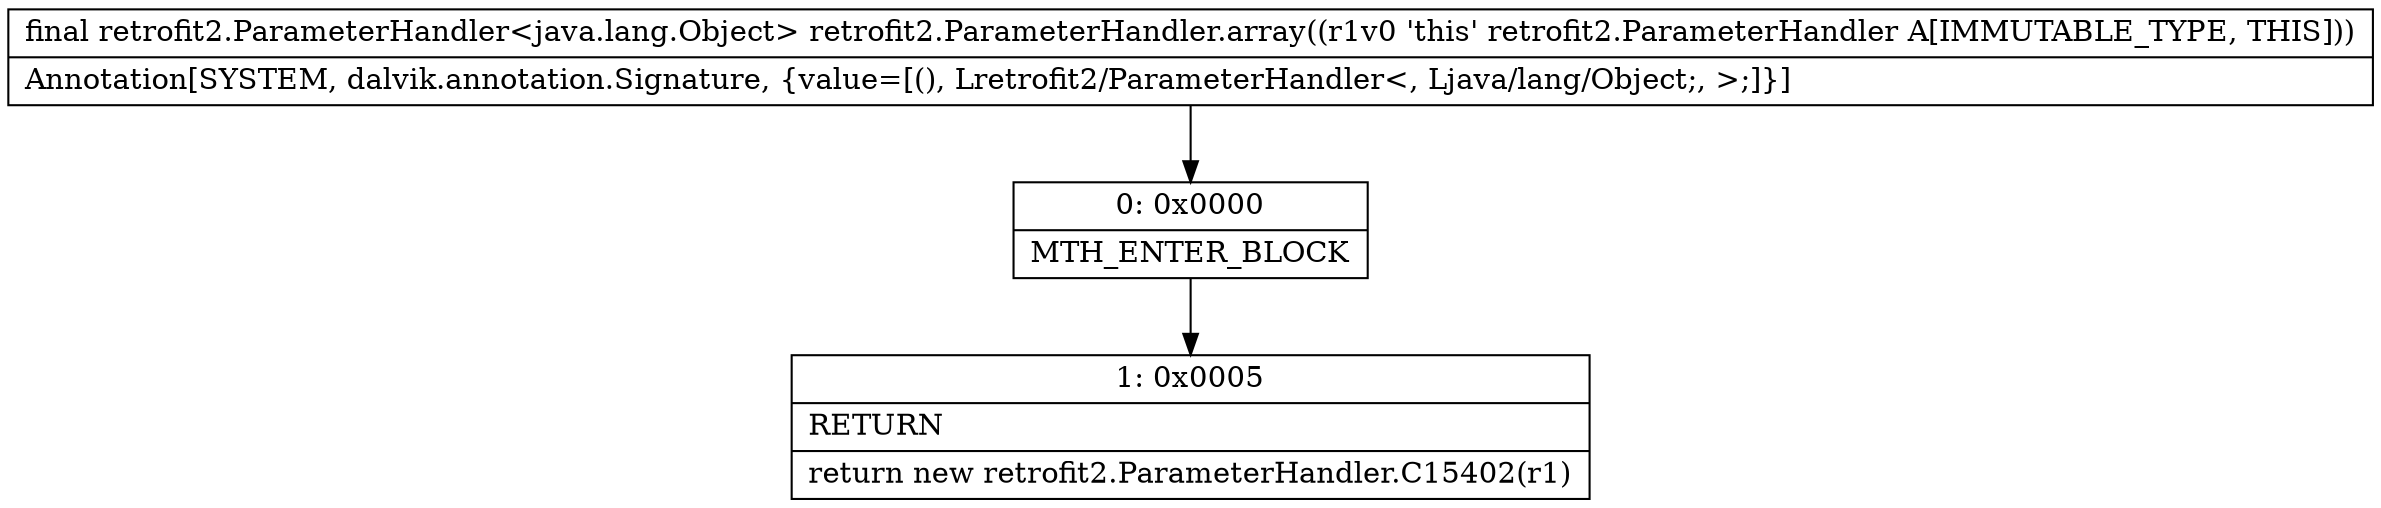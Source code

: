 digraph "CFG forretrofit2.ParameterHandler.array()Lretrofit2\/ParameterHandler;" {
Node_0 [shape=record,label="{0\:\ 0x0000|MTH_ENTER_BLOCK\l}"];
Node_1 [shape=record,label="{1\:\ 0x0005|RETURN\l|return new retrofit2.ParameterHandler.C15402(r1)\l}"];
MethodNode[shape=record,label="{final retrofit2.ParameterHandler\<java.lang.Object\> retrofit2.ParameterHandler.array((r1v0 'this' retrofit2.ParameterHandler A[IMMUTABLE_TYPE, THIS]))  | Annotation[SYSTEM, dalvik.annotation.Signature, \{value=[(), Lretrofit2\/ParameterHandler\<, Ljava\/lang\/Object;, \>;]\}]\l}"];
MethodNode -> Node_0;
Node_0 -> Node_1;
}

